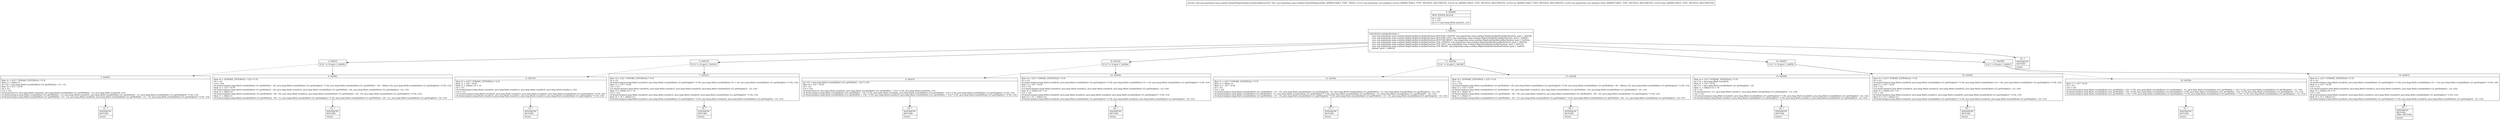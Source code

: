 digraph "CFG fororg.mapsforge.map.scalebar.DefaultMapScaleBar.drawScaleBar(Lorg\/mapsforge\/core\/graphics\/Canvas;IILorg\/mapsforge\/core\/graphics\/Paint;F)V" {
Node_0 [shape=record,label="{0\:\ 0x0000|MTH_ENTER_BLOCK\l|r0 = r22\lr1 = r23\lint r3 = java.lang.Math.max(r22, r23)\l}"];
Node_1 [shape=record,label="{1\:\ 0x001a|switch(r20.scaleBarPosition) \{\l    case org.mapsforge.map.scalebar.MapScaleBar.ScaleBarPosition.BOTTOM_CENTER :org.mapsforge.map.scalebar.MapScaleBar$ScaleBarPosition: goto L_0x0598;\l    case org.mapsforge.map.scalebar.MapScaleBar.ScaleBarPosition.BOTTOM_LEFT :org.mapsforge.map.scalebar.MapScaleBar$ScaleBarPosition: goto L_0x0497;\l    case org.mapsforge.map.scalebar.MapScaleBar.ScaleBarPosition.BOTTOM_RIGHT :org.mapsforge.map.scalebar.MapScaleBar$ScaleBarPosition: goto L_0x034a;\l    case org.mapsforge.map.scalebar.MapScaleBar.ScaleBarPosition.TOP_CENTER :org.mapsforge.map.scalebar.MapScaleBar$ScaleBarPosition: goto L_0x023d;\l    case org.mapsforge.map.scalebar.MapScaleBar.ScaleBarPosition.TOP_LEFT :org.mapsforge.map.scalebar.MapScaleBar$ScaleBarPosition: goto L_0x0154;\l    case org.mapsforge.map.scalebar.MapScaleBar.ScaleBarPosition.TOP_RIGHT :org.mapsforge.map.scalebar.MapScaleBar$ScaleBarPosition: goto L_0x001f;\l    default: goto L_0x001d;\l\}\l}"];
Node_2 [shape=record,label="{2\:\ 0x001f|if (r1 != 0) goto L_0x009c\l}"];
Node_3 [shape=record,label="{3\:\ 0x0021|float r1 = (r25 * STROKE_EXTERNAL) * 0.5f\lfloat r3 = (float) r3\lint r10 = java.lang.Math.round((((float) r21.getWidth()) \- r1) \- r3)\lfloat r0 = r25 * 10.0f\lr9 = r21\lr14 = r24\lr9.drawLine(r10, java.lang.Math.round(r0), java.lang.Math.round(((float) r21.getWidth()) \- r1), java.lang.Math.round(r0), r14)\lr9.drawLine(java.lang.Math.round(((float) r21.getWidth()) \- r1), java.lang.Math.round(r0), java.lang.Math.round(((float) r21.getWidth()) \- r1), java.lang.Math.round(((float) r21.getHeight()) * 0.5f), r14)\lr9.drawLine(java.lang.Math.round((((float) r21.getWidth()) \- r1) \- r3), java.lang.Math.round(r0), java.lang.Math.round((((float) r21.getWidth()) \- r1) \- r3), java.lang.Math.round(((float) r21.getHeight()) * 0.5f), r14)\l}"];
Node_4 [shape=record,label="{4\:\ 0x009c|float r6 = (STROKE_EXTERNAL * r25) * 0.5f\lr9 = r21\lr14 = r24\lr9.drawLine(java.lang.Math.round(((float) r21.getWidth()) \- r6), java.lang.Math.round(((float) r21.getHeight()) * 0.5f), java.lang.Math.round((((float) r21.getWidth()) \- r6) \- ((float) r3)), java.lang.Math.round(((float) r21.getHeight()) * 0.5f), r14)\lfloat r2 = r25 * 10.0f\lr9.drawLine(java.lang.Math.round(((float) r21.getWidth()) \- r6), java.lang.Math.round(r2), java.lang.Math.round(((float) r21.getWidth()) \- r6), java.lang.Math.round(((float) r21.getHeight()) \- r2), r14)\lfloat r0 = (float) r0\lr9.drawLine(java.lang.Math.round((((float) r21.getWidth()) \- r6) \- r0), java.lang.Math.round(r2), java.lang.Math.round((((float) r21.getWidth()) \- r6) \- r0), java.lang.Math.round(((float) r21.getHeight()) * 0.5f), r14)\lfloat r1 = (float) r1\lr9.drawLine(java.lang.Math.round((((float) r21.getWidth()) \- r6) \- r1), java.lang.Math.round(((float) r21.getHeight()) * 0.5f), java.lang.Math.round((((float) r21.getWidth()) \- r6) \- r1), java.lang.Math.round(((float) r21.getHeight()) \- r2), r14)\l}"];
Node_5 [shape=record,label="{5\:\ 0x0154|if (r1 != 0) goto L_0x01b1\l}"];
Node_6 [shape=record,label="{6\:\ 0x0156|float r0 = (r25 * STROKE_EXTERNAL) * 0.5f\lfloat r1 = r25 * 10.0f\lfloat r2 = ((float) r3) + r0\lr9 = r21\lr9.drawLine(java.lang.Math.round(r0), java.lang.Math.round(r1), java.lang.Math.round(r2), java.lang.Math.round(r1), r24)\lr14 = r21\lr14.drawLine(java.lang.Math.round(r0), java.lang.Math.round(r1), java.lang.Math.round(r0), java.lang.Math.round(((float) r21.getHeight()) * 0.5f), r24)\lr9.drawLine(java.lang.Math.round(r2), java.lang.Math.round(r1), java.lang.Math.round(r2), java.lang.Math.round(((float) r21.getHeight()) * 0.5f), r24)\l}"];
Node_7 [shape=record,label="{7\:\ 0x01b1|float r4 = (r25 * STROKE_EXTERNAL) * 0.5f\lr9 = r21\lr9.drawLine(java.lang.Math.round(r4), java.lang.Math.round(((float) r21.getHeight()) * 0.5f), java.lang.Math.round(((float) r3) + r4), java.lang.Math.round(((float) r21.getHeight()) * 0.5f), r24)\lfloat r2 = r25 * 10.0f\lr14 = r21\lr14.drawLine(java.lang.Math.round(r4), java.lang.Math.round(r2), java.lang.Math.round(r4), java.lang.Math.round(((float) r21.getHeight()) \- r2), r24)\lfloat r0 = ((float) r0) + r4\lr14 = r24\lr9.drawLine(java.lang.Math.round(r0), java.lang.Math.round(r2), java.lang.Math.round(r0), java.lang.Math.round(((float) r21.getHeight()) * 0.5f), r14)\lfloat r4 = r4 + ((float) r1)\lr9.drawLine(java.lang.Math.round(r4), java.lang.Math.round(((float) r21.getHeight()) * 0.5f), java.lang.Math.round(r4), java.lang.Math.round(((float) r21.getHeight()) \- r2), r14)\l}"];
Node_8 [shape=record,label="{8\:\ 0x023d|if (r1 != 0) goto L_0x02be\l}"];
Node_9 [shape=record,label="{9\:\ 0x023f|int r10 = java.lang.Math.round(((float) (r21.getWidth() \- r3)) * 0.5f)\lfloat r0 = r25 * 10.0f\lr9 = r21\lr14 = r24\lr9.drawLine(r10, java.lang.Math.round(r0), java.lang.Math.round(((float) (r21.getWidth() + r3)) * 0.5f), java.lang.Math.round(r0), r14)\lr9.drawLine(java.lang.Math.round(((float) (r21.getWidth() \- r3)) * 0.5f), java.lang.Math.round(r0), java.lang.Math.round(((float) (r21.getWidth() \- r3)) * 0.5f), java.lang.Math.round(((float) r21.getHeight()) * 0.5f), r14)\lr9.drawLine(java.lang.Math.round(((float) (r21.getWidth() + r3)) * 0.5f), java.lang.Math.round(r0), java.lang.Math.round(((float) (r21.getWidth() + r3)) * 0.5f), java.lang.Math.round(((float) r21.getHeight()) * 0.5f), r14)\l}"];
Node_10 [shape=record,label="{10\:\ 0x02be|float r4 = (r25 * STROKE_EXTERNAL) * 0.5f\lr9 = r21\lr9.drawLine(java.lang.Math.round(r4), java.lang.Math.round(((float) r21.getHeight()) * 0.5f), java.lang.Math.round(((float) r3) + r4), java.lang.Math.round(((float) r21.getHeight()) * 0.5f), r24)\lfloat r2 = r25 * 10.0f\lr14 = r21\lr14.drawLine(java.lang.Math.round(r4), java.lang.Math.round(r2), java.lang.Math.round(r4), java.lang.Math.round(((float) r21.getHeight()) \- r2), r24)\lfloat r0 = ((float) r0) + r4\lr14 = r24\lr9.drawLine(java.lang.Math.round(r0), java.lang.Math.round(r2), java.lang.Math.round(r0), java.lang.Math.round(((float) r21.getHeight()) * 0.5f), r14)\lfloat r4 = r4 + ((float) r1)\lr9.drawLine(java.lang.Math.round(r4), java.lang.Math.round(((float) r21.getHeight()) * 0.5f), java.lang.Math.round(r4), java.lang.Math.round(((float) r21.getHeight()) \- r2), r14)\l}"];
Node_11 [shape=record,label="{11\:\ 0x034a|if (r1 != 0) goto L_0x03df\l}"];
Node_12 [shape=record,label="{12\:\ 0x034c|float r1 = (r25 * STROKE_EXTERNAL) * 0.5f\lfloat r3 = (float) r3\lfloat r2 = r25 * 10.0f\lr9 = r21\lr14 = r24\lr9.drawLine(java.lang.Math.round((((float) r21.getWidth()) \- r1) \- r3), java.lang.Math.round(((float) r21.getHeight()) \- r2), java.lang.Math.round(((float) r21.getWidth()) \- r1), java.lang.Math.round(((float) r21.getHeight()) \- r2), r14)\lr9.drawLine(java.lang.Math.round(((float) r21.getWidth()) \- r1), java.lang.Math.round(((float) r21.getHeight()) * 0.5f), java.lang.Math.round(((float) r21.getWidth()) \- r1), java.lang.Math.round(((float) r21.getHeight()) \- r2), r14)\lr9.drawLine(java.lang.Math.round((((float) r21.getWidth()) \- r1) \- r3), java.lang.Math.round(((float) r21.getHeight()) * 0.5f), java.lang.Math.round((((float) r21.getWidth()) \- r1) \- r3), java.lang.Math.round(((float) r21.getHeight()) \- r2), r14)\l}"];
Node_13 [shape=record,label="{13\:\ 0x03df|float r6 = (STROKE_EXTERNAL * r25) * 0.5f\lr9 = r21\lr14 = r24\lr9.drawLine(java.lang.Math.round(((float) r21.getWidth()) \- r6), java.lang.Math.round(((float) r21.getHeight()) * 0.5f), java.lang.Math.round((((float) r21.getWidth()) \- r6) \- ((float) r3)), java.lang.Math.round(((float) r21.getHeight()) * 0.5f), r14)\lfloat r2 = r25 * 10.0f\lr9.drawLine(java.lang.Math.round(((float) r21.getWidth()) \- r6), java.lang.Math.round(r2), java.lang.Math.round(((float) r21.getWidth()) \- r6), java.lang.Math.round(((float) r21.getHeight()) \- r2), r14)\lfloat r0 = (float) r0\lr9.drawLine(java.lang.Math.round((((float) r21.getWidth()) \- r6) \- r0), java.lang.Math.round(r2), java.lang.Math.round((((float) r21.getWidth()) \- r6) \- r0), java.lang.Math.round(((float) r21.getHeight()) * 0.5f), r14)\lfloat r1 = (float) r1\lr9.drawLine(java.lang.Math.round((((float) r21.getWidth()) \- r6) \- r1), java.lang.Math.round(((float) r21.getHeight()) * 0.5f), java.lang.Math.round((((float) r21.getWidth()) \- r6) \- r1), java.lang.Math.round(((float) r21.getHeight()) \- r2), r14)\l}"];
Node_14 [shape=record,label="{14\:\ 0x0497|if (r1 != 0) goto L_0x050c\l}"];
Node_15 [shape=record,label="{15\:\ 0x0499|float r0 = (r25 * STROKE_EXTERNAL) * 0.5f\lint r10 = java.lang.Math.round(r0)\lfloat r2 = r25 * 10.0f\lint r11 = java.lang.Math.round(((float) r21.getHeight()) \- r2)\lfloat r1 = ((float) r3) + r0\lr9 = r21\lr9.drawLine(r10, r11, java.lang.Math.round(r1), java.lang.Math.round(((float) r21.getHeight()) \- r2), r24)\lr14 = r21\lr14.drawLine(java.lang.Math.round(r0), java.lang.Math.round(((float) r21.getHeight()) * 0.5f), java.lang.Math.round(r0), java.lang.Math.round(((float) r21.getHeight()) \- r2), r24)\lr9.drawLine(java.lang.Math.round(r1), java.lang.Math.round(((float) r21.getHeight()) * 0.5f), java.lang.Math.round(r1), java.lang.Math.round(((float) r21.getHeight()) \- r2), r24)\l}"];
Node_16 [shape=record,label="{16\:\ 0x050c|float r4 = (r25 * STROKE_EXTERNAL) * 0.5f\lr9 = r21\lr9.drawLine(java.lang.Math.round(r4), java.lang.Math.round(((float) r21.getHeight()) * 0.5f), java.lang.Math.round(((float) r3) + r4), java.lang.Math.round(((float) r21.getHeight()) * 0.5f), r24)\lfloat r2 = r25 * 10.0f\lr14 = r21\lr14.drawLine(java.lang.Math.round(r4), java.lang.Math.round(r2), java.lang.Math.round(r4), java.lang.Math.round(((float) r21.getHeight()) \- r2), r24)\lfloat r0 = ((float) r0) + r4\lr14 = r24\lr9.drawLine(java.lang.Math.round(r0), java.lang.Math.round(r2), java.lang.Math.round(r0), java.lang.Math.round(((float) r21.getHeight()) * 0.5f), r14)\lfloat r4 = r4 + ((float) r1)\lr9.drawLine(java.lang.Math.round(r4), java.lang.Math.round(((float) r21.getHeight()) * 0.5f), java.lang.Math.round(r4), java.lang.Math.round(((float) r21.getHeight()) \- r2), r14)\l}"];
Node_17 [shape=record,label="{17\:\ 0x0598|if (r1 != 0) goto L_0x0631\l}"];
Node_18 [shape=record,label="{18\:\ 0x059a|float r1 = r25 * 10.0f\lr9 = r21\lr14 = r24\lr9.drawLine(java.lang.Math.round(((float) (r21.getWidth() \- r3)) * 0.5f), java.lang.Math.round(((float) r21.getHeight()) \- r1), java.lang.Math.round(((float) (r21.getWidth() + r3)) * 0.5f), java.lang.Math.round(((float) r21.getHeight()) \- r1), r14)\lr9.drawLine(java.lang.Math.round(((float) (r21.getWidth() \- r3)) * 0.5f), java.lang.Math.round(((float) r21.getHeight()) * 0.5f), java.lang.Math.round(((float) (r21.getWidth() \- r3)) * 0.5f), java.lang.Math.round(((float) r21.getHeight()) \- r1), r14)\lr9.drawLine(java.lang.Math.round(((float) (r21.getWidth() + r3)) * 0.5f), java.lang.Math.round(((float) r21.getHeight()) * 0.5f), java.lang.Math.round(((float) (r21.getWidth() + r3)) * 0.5f), java.lang.Math.round(((float) r21.getHeight()) \- r1), r14)\l}"];
Node_19 [shape=record,label="{19\:\ 0x0631|float r4 = (r25 * STROKE_EXTERNAL) * 0.5f\lr9 = r21\lr9.drawLine(java.lang.Math.round(r4), java.lang.Math.round(((float) r21.getHeight()) * 0.5f), java.lang.Math.round(((float) r3) + r4), java.lang.Math.round(((float) r21.getHeight()) * 0.5f), r24)\lfloat r2 = r25 * 10.0f\lr14 = r21\lr14.drawLine(java.lang.Math.round(r4), java.lang.Math.round(r2), java.lang.Math.round(r4), java.lang.Math.round(((float) r21.getHeight()) \- r2), r24)\lfloat r0 = ((float) r0) + r4\lr14 = r24\lr9.drawLine(java.lang.Math.round(r0), java.lang.Math.round(r2), java.lang.Math.round(r0), java.lang.Math.round(((float) r21.getHeight()) * 0.5f), r14)\lfloat r4 = r4 + ((float) r1)\lr9.drawLine(java.lang.Math.round(r4), java.lang.Math.round(((float) r21.getHeight()) * 0.5f), java.lang.Math.round(r4), java.lang.Math.round(((float) r21.getHeight()) \- r2), r14)\l}"];
Node_20 [shape=record,label="{20\:\ ?|SYNTHETIC\lRETURN\lORIG_RETURN\l|return\l}"];
Node_21 [shape=record,label="{21\:\ ?|SYNTHETIC\lRETURN\l|return\l}"];
Node_22 [shape=record,label="{22\:\ ?|SYNTHETIC\lRETURN\l|return\l}"];
Node_23 [shape=record,label="{23\:\ ?|SYNTHETIC\lRETURN\l|return\l}"];
Node_24 [shape=record,label="{24\:\ ?|SYNTHETIC\lRETURN\l|return\l}"];
Node_25 [shape=record,label="{25\:\ ?|SYNTHETIC\lRETURN\l|return\l}"];
Node_26 [shape=record,label="{26\:\ ?|SYNTHETIC\lRETURN\l|return\l}"];
Node_27 [shape=record,label="{27\:\ ?|SYNTHETIC\lRETURN\l|return\l}"];
Node_28 [shape=record,label="{28\:\ ?|SYNTHETIC\lRETURN\l|return\l}"];
Node_29 [shape=record,label="{29\:\ ?|SYNTHETIC\lRETURN\l|return\l}"];
Node_30 [shape=record,label="{30\:\ ?|SYNTHETIC\lRETURN\l|return\l}"];
Node_31 [shape=record,label="{31\:\ ?|SYNTHETIC\lRETURN\l|return\l}"];
Node_32 [shape=record,label="{32\:\ ?|SYNTHETIC\lRETURN\l|return\l}"];
MethodNode[shape=record,label="{private void org.mapsforge.map.scalebar.DefaultMapScaleBar.drawScaleBar((r20v0 'this' org.mapsforge.map.scalebar.DefaultMapScaleBar A[IMMUTABLE_TYPE, THIS]), (r21v0 org.mapsforge.core.graphics.Canvas A[IMMUTABLE_TYPE, METHOD_ARGUMENT]), (r22v0 int A[IMMUTABLE_TYPE, METHOD_ARGUMENT]), (r23v0 int A[IMMUTABLE_TYPE, METHOD_ARGUMENT]), (r24v0 org.mapsforge.core.graphics.Paint A[IMMUTABLE_TYPE, METHOD_ARGUMENT]), (r25v0 float A[IMMUTABLE_TYPE, METHOD_ARGUMENT])) }"];
MethodNode -> Node_0;
Node_0 -> Node_1;
Node_1 -> Node_2;
Node_1 -> Node_5;
Node_1 -> Node_8;
Node_1 -> Node_11;
Node_1 -> Node_14;
Node_1 -> Node_17;
Node_1 -> Node_32;
Node_2 -> Node_3[style=dashed];
Node_2 -> Node_4;
Node_3 -> Node_21;
Node_4 -> Node_22;
Node_5 -> Node_6[style=dashed];
Node_5 -> Node_7;
Node_6 -> Node_23;
Node_7 -> Node_24;
Node_8 -> Node_9[style=dashed];
Node_8 -> Node_10;
Node_9 -> Node_25;
Node_10 -> Node_26;
Node_11 -> Node_12[style=dashed];
Node_11 -> Node_13;
Node_12 -> Node_27;
Node_13 -> Node_28;
Node_14 -> Node_15[style=dashed];
Node_14 -> Node_16;
Node_15 -> Node_29;
Node_16 -> Node_30;
Node_17 -> Node_18[style=dashed];
Node_17 -> Node_19;
Node_18 -> Node_31;
Node_19 -> Node_20;
}


